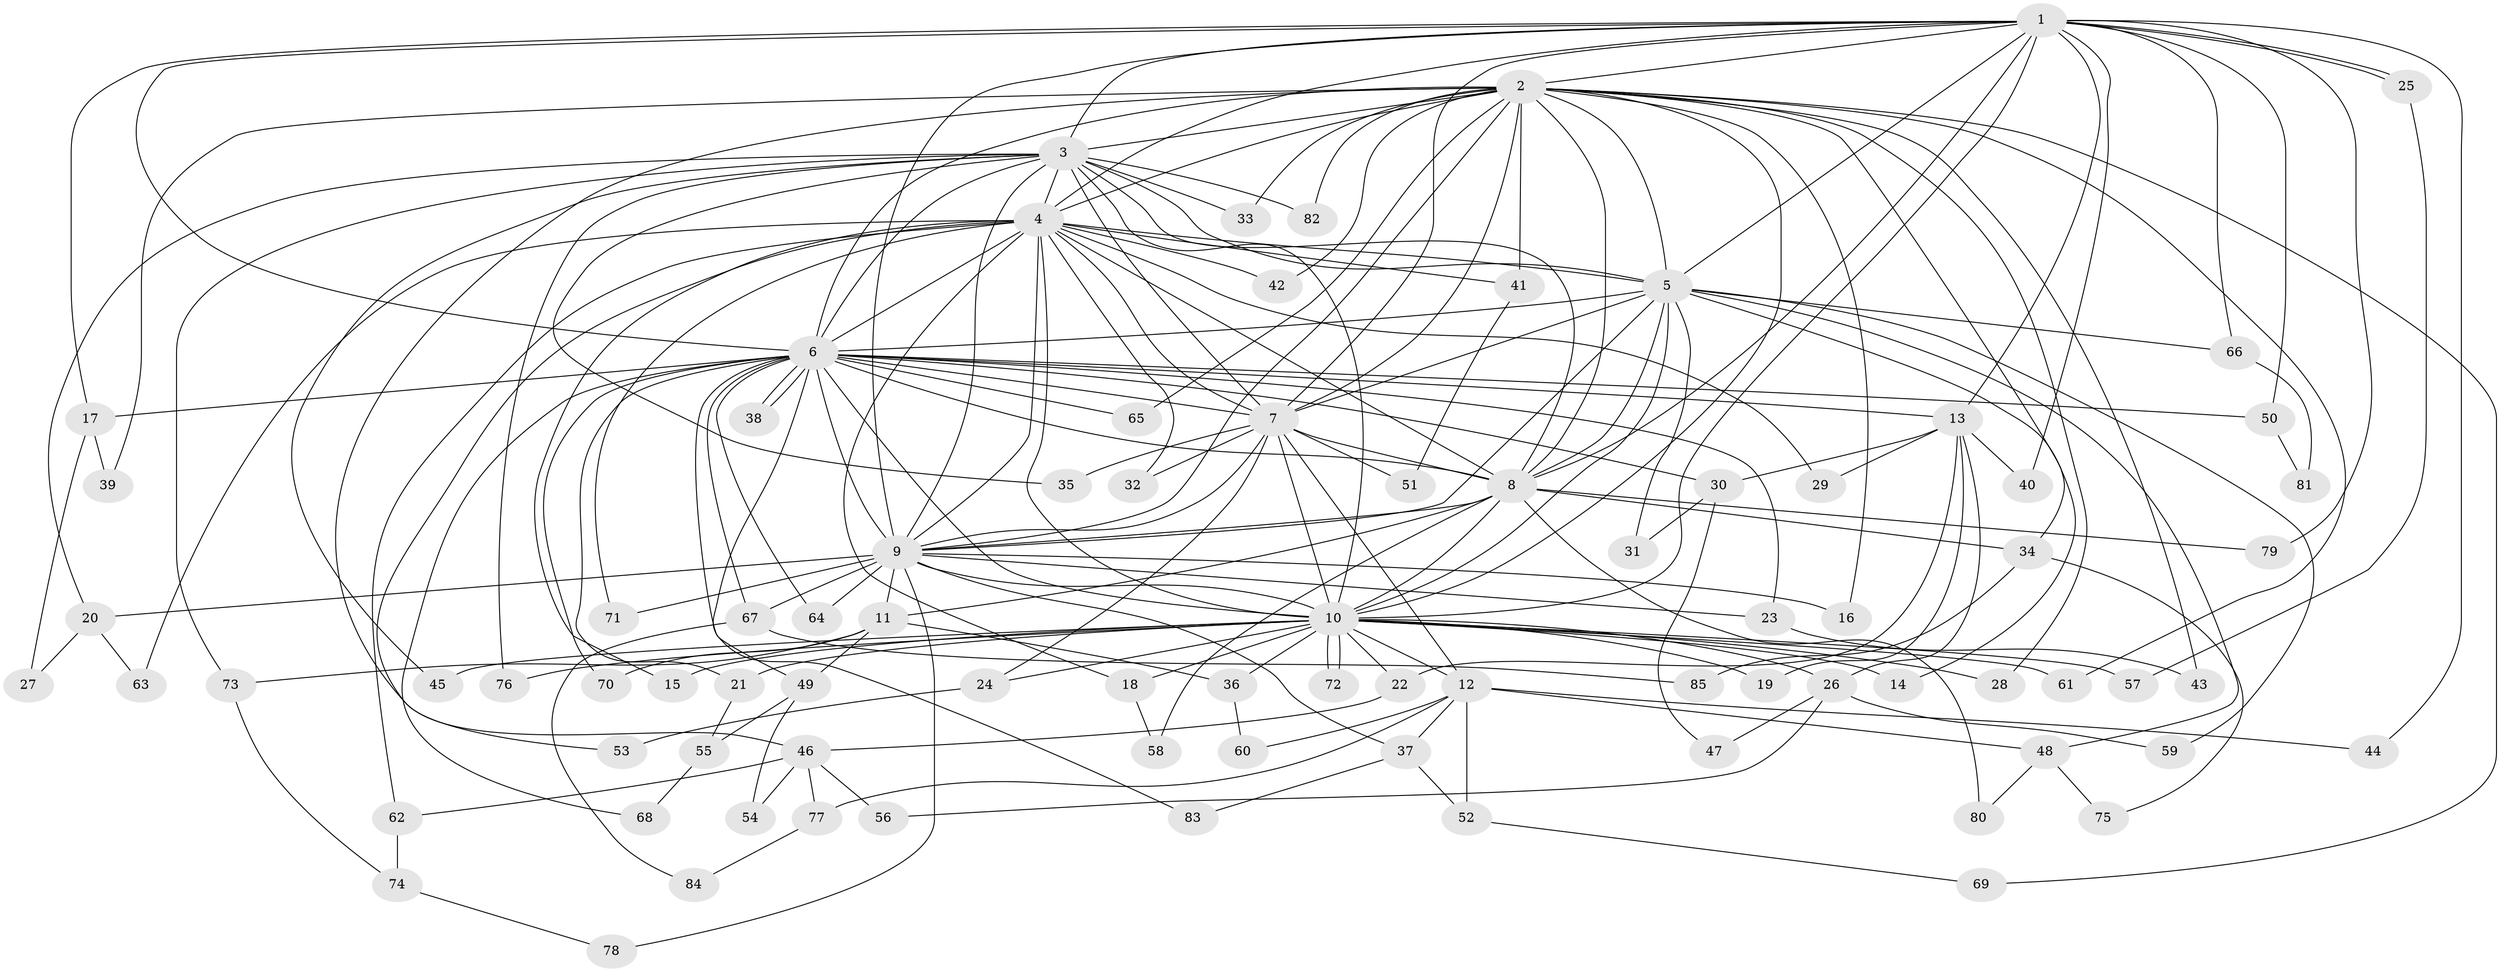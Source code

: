 // coarse degree distribution, {26: 0.01694915254237288, 19: 0.01694915254237288, 13: 0.01694915254237288, 22: 0.01694915254237288, 12: 0.03389830508474576, 15: 0.01694915254237288, 23: 0.01694915254237288, 7: 0.05084745762711865, 8: 0.01694915254237288, 2: 0.4745762711864407, 3: 0.15254237288135594, 4: 0.13559322033898305, 5: 0.01694915254237288, 1: 0.01694915254237288}
// Generated by graph-tools (version 1.1) at 2025/17/03/04/25 18:17:43]
// undirected, 85 vertices, 195 edges
graph export_dot {
graph [start="1"]
  node [color=gray90,style=filled];
  1;
  2;
  3;
  4;
  5;
  6;
  7;
  8;
  9;
  10;
  11;
  12;
  13;
  14;
  15;
  16;
  17;
  18;
  19;
  20;
  21;
  22;
  23;
  24;
  25;
  26;
  27;
  28;
  29;
  30;
  31;
  32;
  33;
  34;
  35;
  36;
  37;
  38;
  39;
  40;
  41;
  42;
  43;
  44;
  45;
  46;
  47;
  48;
  49;
  50;
  51;
  52;
  53;
  54;
  55;
  56;
  57;
  58;
  59;
  60;
  61;
  62;
  63;
  64;
  65;
  66;
  67;
  68;
  69;
  70;
  71;
  72;
  73;
  74;
  75;
  76;
  77;
  78;
  79;
  80;
  81;
  82;
  83;
  84;
  85;
  1 -- 2;
  1 -- 3;
  1 -- 4;
  1 -- 5;
  1 -- 6;
  1 -- 7;
  1 -- 8;
  1 -- 9;
  1 -- 10;
  1 -- 13;
  1 -- 17;
  1 -- 25;
  1 -- 25;
  1 -- 40;
  1 -- 44;
  1 -- 50;
  1 -- 66;
  1 -- 79;
  2 -- 3;
  2 -- 4;
  2 -- 5;
  2 -- 6;
  2 -- 7;
  2 -- 8;
  2 -- 9;
  2 -- 10;
  2 -- 16;
  2 -- 28;
  2 -- 33;
  2 -- 34;
  2 -- 39;
  2 -- 41;
  2 -- 42;
  2 -- 43;
  2 -- 46;
  2 -- 61;
  2 -- 65;
  2 -- 69;
  2 -- 82;
  3 -- 4;
  3 -- 5;
  3 -- 6;
  3 -- 7;
  3 -- 8;
  3 -- 9;
  3 -- 10;
  3 -- 20;
  3 -- 33;
  3 -- 35;
  3 -- 45;
  3 -- 73;
  3 -- 76;
  3 -- 82;
  4 -- 5;
  4 -- 6;
  4 -- 7;
  4 -- 8;
  4 -- 9;
  4 -- 10;
  4 -- 15;
  4 -- 18;
  4 -- 29;
  4 -- 32;
  4 -- 41;
  4 -- 42;
  4 -- 53;
  4 -- 62;
  4 -- 63;
  4 -- 71;
  5 -- 6;
  5 -- 7;
  5 -- 8;
  5 -- 9;
  5 -- 10;
  5 -- 14;
  5 -- 31;
  5 -- 48;
  5 -- 59;
  5 -- 66;
  6 -- 7;
  6 -- 8;
  6 -- 9;
  6 -- 10;
  6 -- 13;
  6 -- 17;
  6 -- 21;
  6 -- 23;
  6 -- 30;
  6 -- 38;
  6 -- 38;
  6 -- 49;
  6 -- 50;
  6 -- 64;
  6 -- 65;
  6 -- 67;
  6 -- 68;
  6 -- 70;
  6 -- 83;
  7 -- 8;
  7 -- 9;
  7 -- 10;
  7 -- 12;
  7 -- 24;
  7 -- 32;
  7 -- 35;
  7 -- 51;
  8 -- 9;
  8 -- 10;
  8 -- 11;
  8 -- 34;
  8 -- 58;
  8 -- 79;
  8 -- 80;
  9 -- 10;
  9 -- 11;
  9 -- 16;
  9 -- 20;
  9 -- 23;
  9 -- 37;
  9 -- 64;
  9 -- 67;
  9 -- 71;
  9 -- 78;
  10 -- 12;
  10 -- 14;
  10 -- 15;
  10 -- 18;
  10 -- 19;
  10 -- 21;
  10 -- 22;
  10 -- 24;
  10 -- 26;
  10 -- 28;
  10 -- 36;
  10 -- 45;
  10 -- 57;
  10 -- 61;
  10 -- 72;
  10 -- 72;
  10 -- 76;
  11 -- 36;
  11 -- 49;
  11 -- 70;
  11 -- 73;
  12 -- 37;
  12 -- 44;
  12 -- 48;
  12 -- 52;
  12 -- 60;
  12 -- 77;
  13 -- 19;
  13 -- 22;
  13 -- 26;
  13 -- 29;
  13 -- 30;
  13 -- 40;
  17 -- 27;
  17 -- 39;
  18 -- 58;
  20 -- 27;
  20 -- 63;
  21 -- 55;
  22 -- 46;
  23 -- 43;
  24 -- 53;
  25 -- 57;
  26 -- 47;
  26 -- 56;
  26 -- 59;
  30 -- 31;
  30 -- 47;
  34 -- 75;
  34 -- 85;
  36 -- 60;
  37 -- 52;
  37 -- 83;
  41 -- 51;
  46 -- 54;
  46 -- 56;
  46 -- 62;
  46 -- 77;
  48 -- 75;
  48 -- 80;
  49 -- 54;
  49 -- 55;
  50 -- 81;
  52 -- 69;
  55 -- 68;
  62 -- 74;
  66 -- 81;
  67 -- 84;
  67 -- 85;
  73 -- 74;
  74 -- 78;
  77 -- 84;
}
